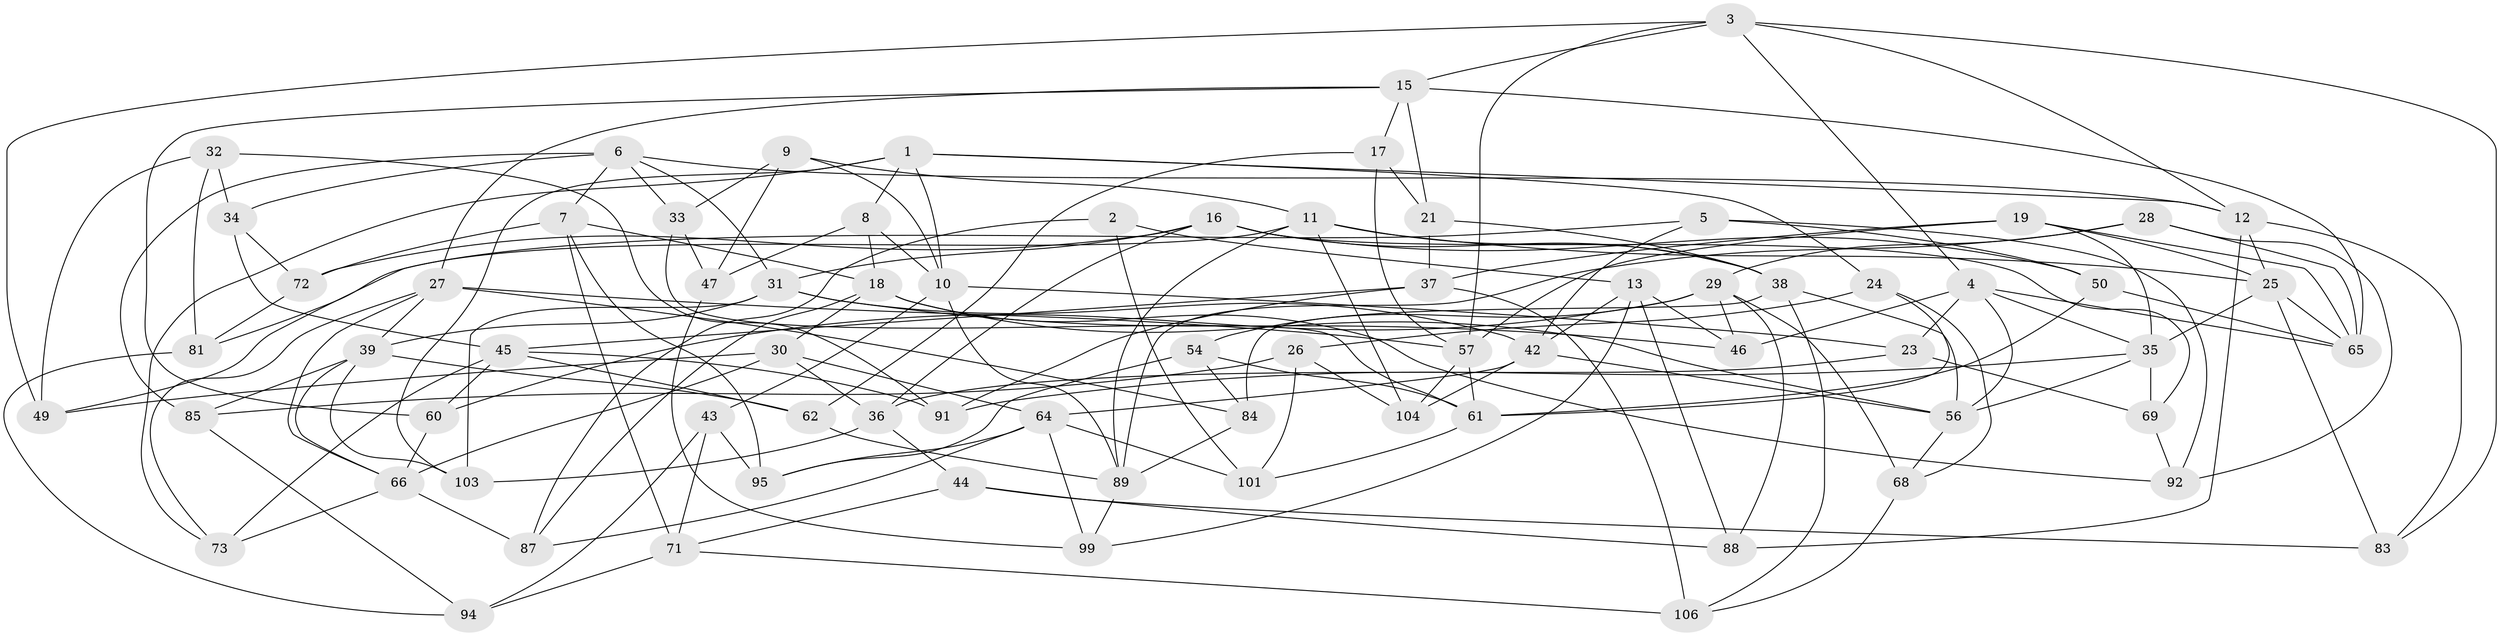 // Generated by graph-tools (version 1.1) at 2025/52/02/27/25 19:52:31]
// undirected, 74 vertices, 177 edges
graph export_dot {
graph [start="1"]
  node [color=gray90,style=filled];
  1 [super="+82"];
  2;
  3 [super="+40"];
  4 [super="+52"];
  5;
  6 [super="+41"];
  7 [super="+98"];
  8;
  9;
  10 [super="+14"];
  11 [super="+86"];
  12 [super="+22"];
  13 [super="+74"];
  15 [super="+67"];
  16 [super="+78"];
  17;
  18 [super="+20"];
  19 [super="+75"];
  21;
  23;
  24;
  25 [super="+51"];
  26;
  27 [super="+58"];
  28;
  29 [super="+55"];
  30 [super="+53"];
  31 [super="+105"];
  32;
  33;
  34;
  35 [super="+63"];
  36 [super="+100"];
  37 [super="+48"];
  38 [super="+76"];
  39 [super="+90"];
  42 [super="+70"];
  43;
  44;
  45 [super="+96"];
  46;
  47;
  49;
  50;
  54;
  56 [super="+80"];
  57 [super="+59"];
  60;
  61 [super="+77"];
  62;
  64 [super="+79"];
  65 [super="+93"];
  66 [super="+97"];
  68;
  69;
  71 [super="+102"];
  72;
  73;
  81;
  83;
  84;
  85;
  87;
  88;
  89 [super="+107"];
  91;
  92;
  94;
  95;
  99;
  101;
  103;
  104;
  106;
  1 -- 24;
  1 -- 10;
  1 -- 103;
  1 -- 8;
  1 -- 73;
  1 -- 12;
  2 -- 101;
  2 -- 13 [weight=2];
  2 -- 87;
  3 -- 83;
  3 -- 57;
  3 -- 4;
  3 -- 49;
  3 -- 12;
  3 -- 15;
  4 -- 46;
  4 -- 65;
  4 -- 23;
  4 -- 35;
  4 -- 56;
  5 -- 42;
  5 -- 81;
  5 -- 50;
  5 -- 92;
  6 -- 12;
  6 -- 33;
  6 -- 85;
  6 -- 34;
  6 -- 7;
  6 -- 31;
  7 -- 95;
  7 -- 72;
  7 -- 71 [weight=2];
  7 -- 18;
  8 -- 47;
  8 -- 18;
  8 -- 10;
  9 -- 33;
  9 -- 47;
  9 -- 11;
  9 -- 10;
  10 -- 43;
  10 -- 89;
  10 -- 23;
  11 -- 104;
  11 -- 49;
  11 -- 89;
  11 -- 38;
  11 -- 25;
  12 -- 25;
  12 -- 88;
  12 -- 83;
  13 -- 46;
  13 -- 42;
  13 -- 88;
  13 -- 99;
  15 -- 21;
  15 -- 27;
  15 -- 17;
  15 -- 60;
  15 -- 65;
  16 -- 50;
  16 -- 72;
  16 -- 69;
  16 -- 36;
  16 -- 38;
  16 -- 31;
  17 -- 62;
  17 -- 21;
  17 -- 57;
  18 -- 92;
  18 -- 30;
  18 -- 56;
  18 -- 87;
  19 -- 35;
  19 -- 25;
  19 -- 37 [weight=2];
  19 -- 65;
  19 -- 57;
  21 -- 37;
  21 -- 38;
  23 -- 69;
  23 -- 36;
  24 -- 61;
  24 -- 68;
  24 -- 26;
  25 -- 83;
  25 -- 65;
  25 -- 35;
  26 -- 101;
  26 -- 85;
  26 -- 104;
  27 -- 66;
  27 -- 84;
  27 -- 73;
  27 -- 57;
  27 -- 39;
  28 -- 89;
  28 -- 29;
  28 -- 92;
  28 -- 65;
  29 -- 68;
  29 -- 60;
  29 -- 46;
  29 -- 88;
  29 -- 54;
  30 -- 64;
  30 -- 49;
  30 -- 66;
  30 -- 36 [weight=2];
  31 -- 103;
  31 -- 42;
  31 -- 39;
  31 -- 46;
  32 -- 34;
  32 -- 81;
  32 -- 91;
  32 -- 49;
  33 -- 47;
  33 -- 61;
  34 -- 72;
  34 -- 45;
  35 -- 69;
  35 -- 91;
  35 -- 56;
  36 -- 44;
  36 -- 103;
  37 -- 106;
  37 -- 91;
  37 -- 45;
  38 -- 106;
  38 -- 56;
  38 -- 84;
  39 -- 85;
  39 -- 103;
  39 -- 62;
  39 -- 66;
  42 -- 64;
  42 -- 104;
  42 -- 56;
  43 -- 71;
  43 -- 95;
  43 -- 94;
  44 -- 88;
  44 -- 83;
  44 -- 71;
  45 -- 62;
  45 -- 73;
  45 -- 91;
  45 -- 60;
  47 -- 99;
  50 -- 61;
  50 -- 65;
  54 -- 61;
  54 -- 95;
  54 -- 84;
  56 -- 68;
  57 -- 104;
  57 -- 61;
  60 -- 66;
  61 -- 101;
  62 -- 89;
  64 -- 101;
  64 -- 99;
  64 -- 87;
  64 -- 95;
  66 -- 87;
  66 -- 73;
  68 -- 106;
  69 -- 92;
  71 -- 106;
  71 -- 94;
  72 -- 81;
  81 -- 94;
  84 -- 89;
  85 -- 94;
  89 -- 99;
}
